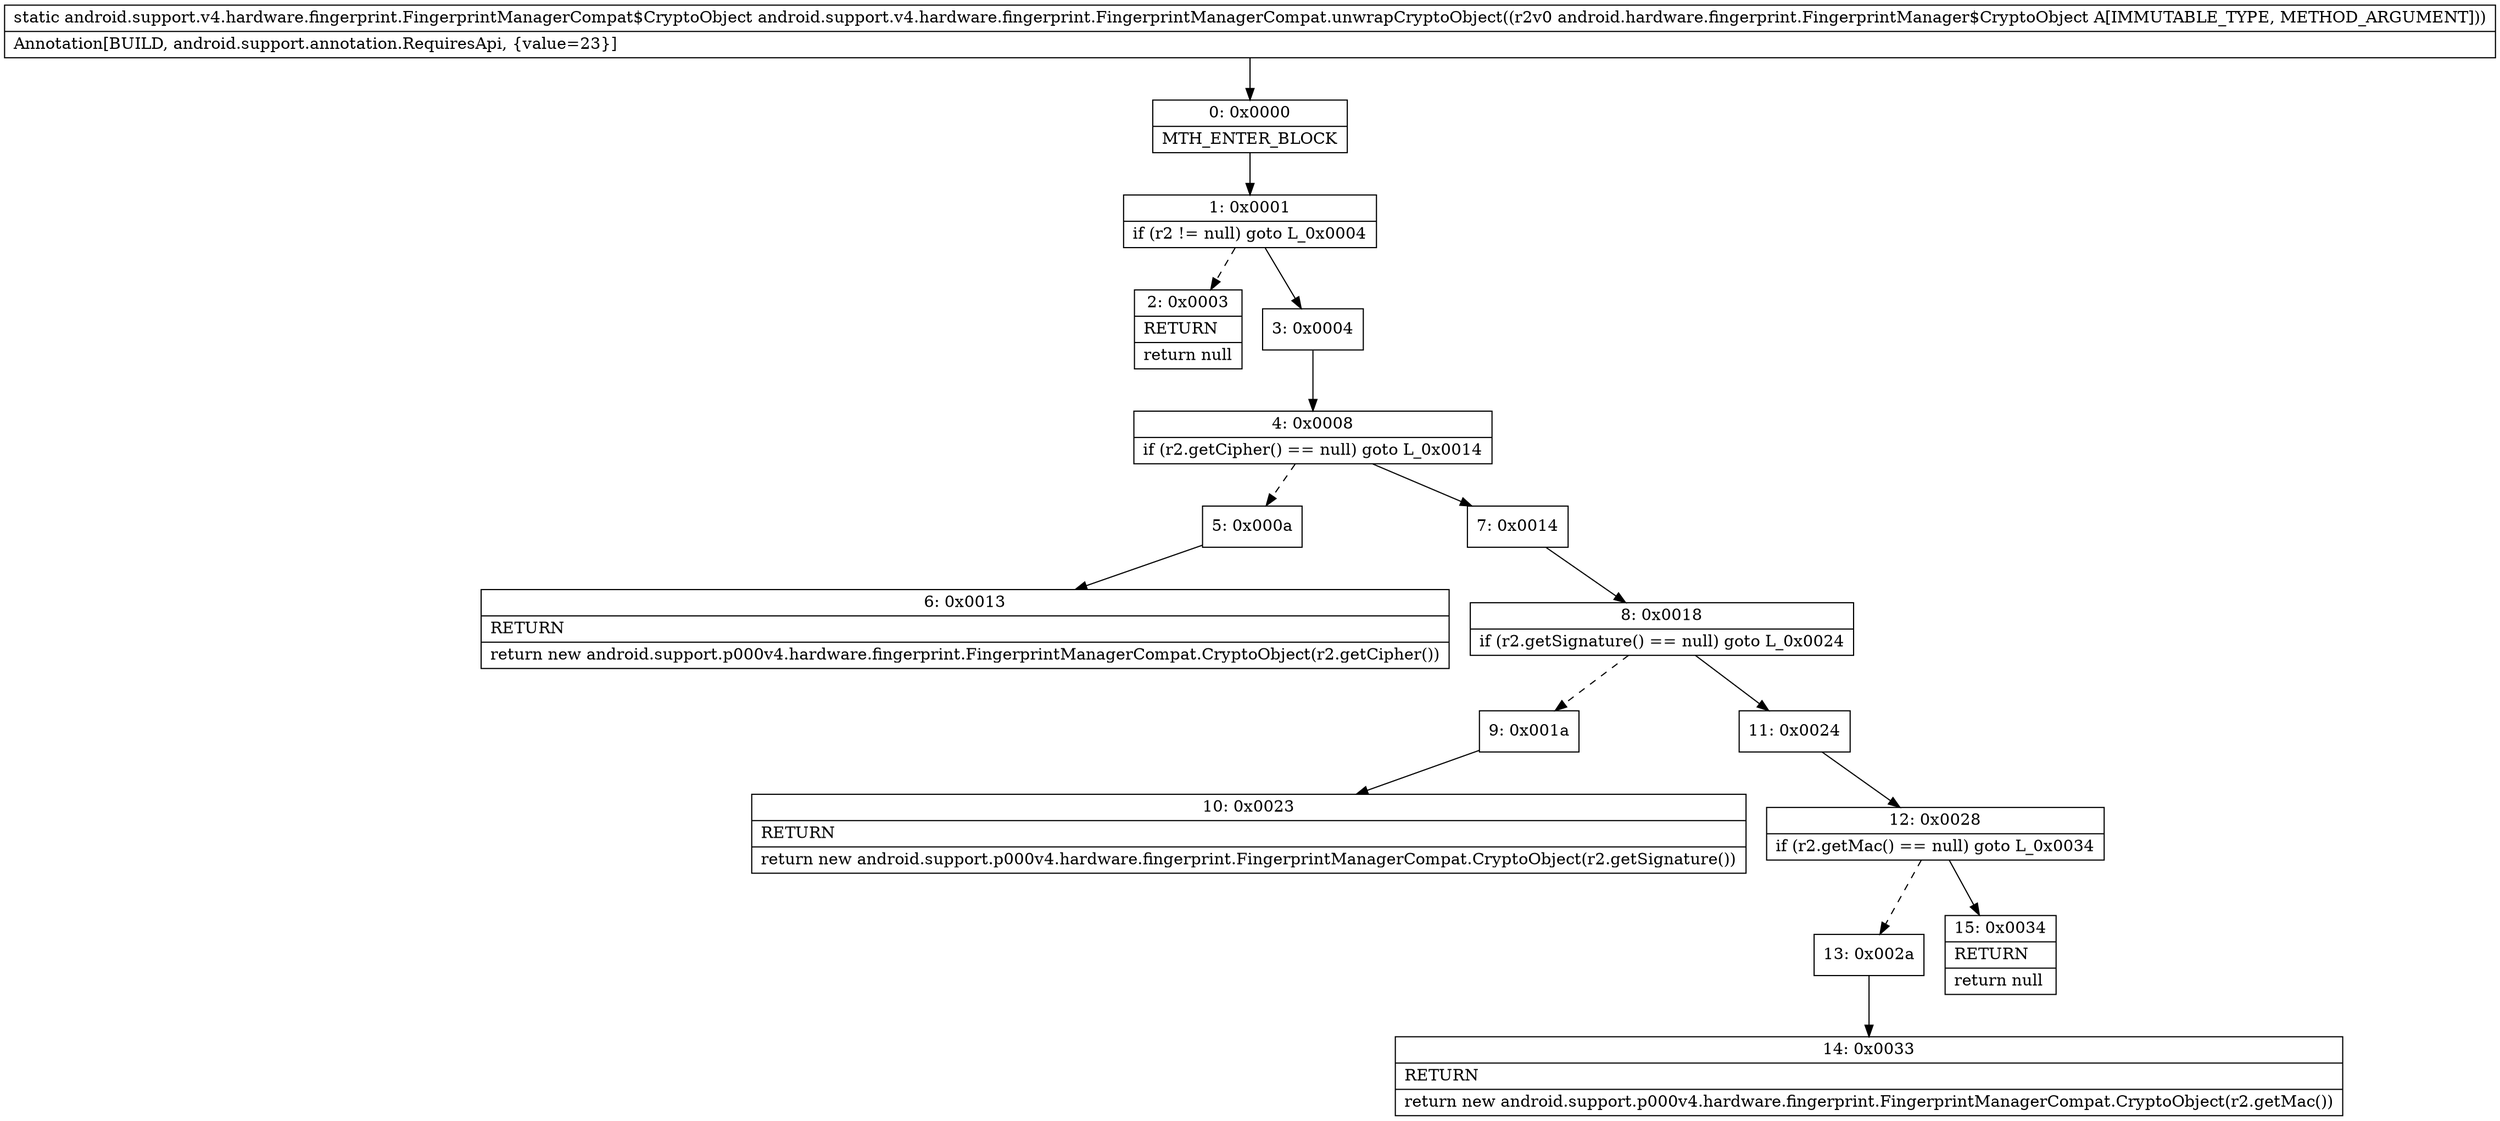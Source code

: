 digraph "CFG forandroid.support.v4.hardware.fingerprint.FingerprintManagerCompat.unwrapCryptoObject(Landroid\/hardware\/fingerprint\/FingerprintManager$CryptoObject;)Landroid\/support\/v4\/hardware\/fingerprint\/FingerprintManagerCompat$CryptoObject;" {
Node_0 [shape=record,label="{0\:\ 0x0000|MTH_ENTER_BLOCK\l}"];
Node_1 [shape=record,label="{1\:\ 0x0001|if (r2 != null) goto L_0x0004\l}"];
Node_2 [shape=record,label="{2\:\ 0x0003|RETURN\l|return null\l}"];
Node_3 [shape=record,label="{3\:\ 0x0004}"];
Node_4 [shape=record,label="{4\:\ 0x0008|if (r2.getCipher() == null) goto L_0x0014\l}"];
Node_5 [shape=record,label="{5\:\ 0x000a}"];
Node_6 [shape=record,label="{6\:\ 0x0013|RETURN\l|return new android.support.p000v4.hardware.fingerprint.FingerprintManagerCompat.CryptoObject(r2.getCipher())\l}"];
Node_7 [shape=record,label="{7\:\ 0x0014}"];
Node_8 [shape=record,label="{8\:\ 0x0018|if (r2.getSignature() == null) goto L_0x0024\l}"];
Node_9 [shape=record,label="{9\:\ 0x001a}"];
Node_10 [shape=record,label="{10\:\ 0x0023|RETURN\l|return new android.support.p000v4.hardware.fingerprint.FingerprintManagerCompat.CryptoObject(r2.getSignature())\l}"];
Node_11 [shape=record,label="{11\:\ 0x0024}"];
Node_12 [shape=record,label="{12\:\ 0x0028|if (r2.getMac() == null) goto L_0x0034\l}"];
Node_13 [shape=record,label="{13\:\ 0x002a}"];
Node_14 [shape=record,label="{14\:\ 0x0033|RETURN\l|return new android.support.p000v4.hardware.fingerprint.FingerprintManagerCompat.CryptoObject(r2.getMac())\l}"];
Node_15 [shape=record,label="{15\:\ 0x0034|RETURN\l|return null\l}"];
MethodNode[shape=record,label="{static android.support.v4.hardware.fingerprint.FingerprintManagerCompat$CryptoObject android.support.v4.hardware.fingerprint.FingerprintManagerCompat.unwrapCryptoObject((r2v0 android.hardware.fingerprint.FingerprintManager$CryptoObject A[IMMUTABLE_TYPE, METHOD_ARGUMENT]))  | Annotation[BUILD, android.support.annotation.RequiresApi, \{value=23\}]\l}"];
MethodNode -> Node_0;
Node_0 -> Node_1;
Node_1 -> Node_2[style=dashed];
Node_1 -> Node_3;
Node_3 -> Node_4;
Node_4 -> Node_5[style=dashed];
Node_4 -> Node_7;
Node_5 -> Node_6;
Node_7 -> Node_8;
Node_8 -> Node_9[style=dashed];
Node_8 -> Node_11;
Node_9 -> Node_10;
Node_11 -> Node_12;
Node_12 -> Node_13[style=dashed];
Node_12 -> Node_15;
Node_13 -> Node_14;
}

